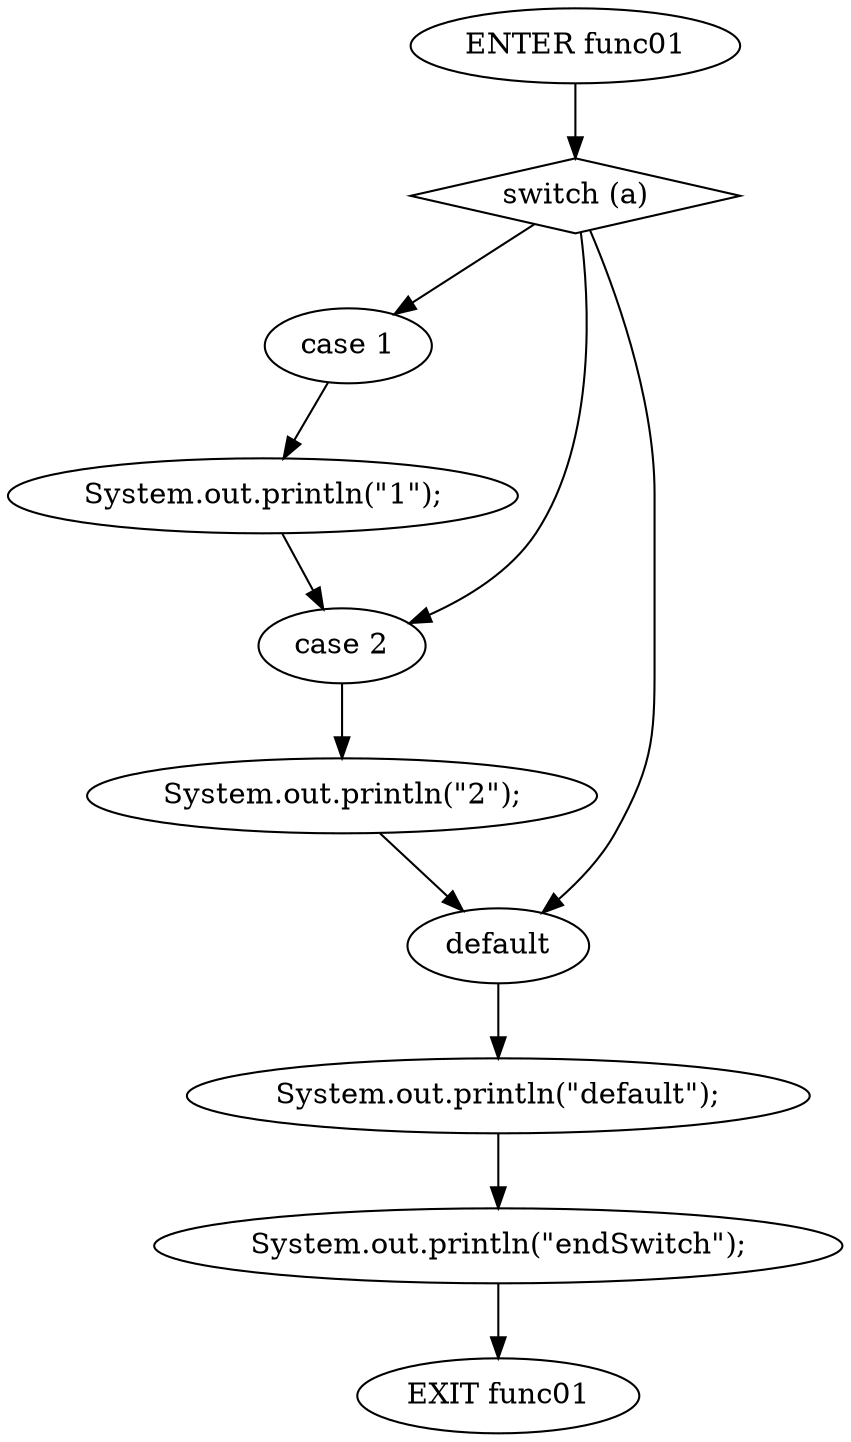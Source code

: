 digraph G {
  0 [ label="ENTER func01" ];
  1 [ label="EXIT func01" ];
  2 [ shape="diamond" label="switch (a)" ];
  3 [ label="case 1" ];
  4 [ label="System.out.println(\"1\");" ];
  5 [ label="case 2" ];
  6 [ label="System.out.println(\"2\");" ];
  7 [ label="default" ];
  8 [ label="System.out.println(\"default\");" ];
  9 [ label="System.out.println(\"endSwitch\");" ];
  0 -> 2;
  2 -> 3;
  3 -> 4;
  4 -> 5;
  2 -> 5;
  5 -> 6;
  6 -> 7;
  2 -> 7;
  7 -> 8;
  8 -> 9;
  9 -> 1;
}
